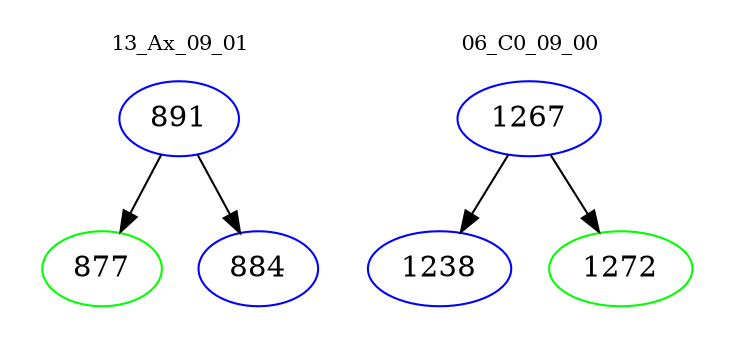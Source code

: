 digraph{
subgraph cluster_0 {
color = white
label = "13_Ax_09_01";
fontsize=10;
T0_891 [label="891", color="blue"]
T0_891 -> T0_877 [color="black"]
T0_877 [label="877", color="green"]
T0_891 -> T0_884 [color="black"]
T0_884 [label="884", color="blue"]
}
subgraph cluster_1 {
color = white
label = "06_C0_09_00";
fontsize=10;
T1_1267 [label="1267", color="blue"]
T1_1267 -> T1_1238 [color="black"]
T1_1238 [label="1238", color="blue"]
T1_1267 -> T1_1272 [color="black"]
T1_1272 [label="1272", color="green"]
}
}
